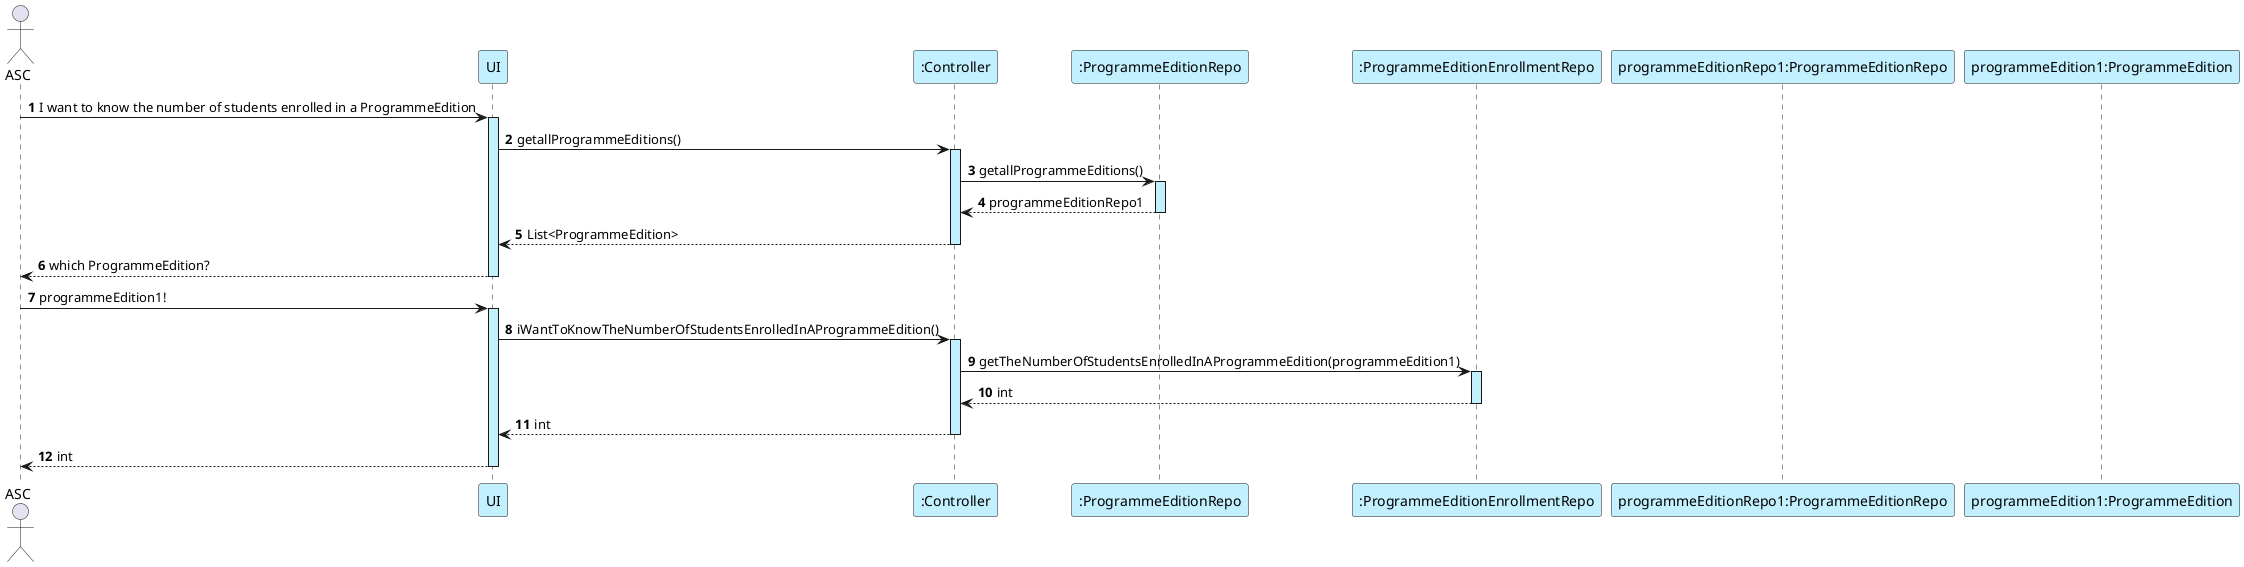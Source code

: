 @startuml US21
actor ASC
participant UI #application
participant ":Controller" #application
participant ":ProgrammeEditionRepo" #application
participant ":ProgrammeEditionEnrollmentRepo" #application
participant "programmeEditionRepo1:ProgrammeEditionRepo"#application
participant "programmeEdition1:ProgrammeEdition" #application

autonumber

ASC -> UI  ++ #application : I want to know the number of students enrolled in a ProgrammeEdition
UI -> ":Controller" ++ #application: getallProgrammeEditions()
":Controller" -> ":ProgrammeEditionRepo" ++ #application: getallProgrammeEditions()
":ProgrammeEditionRepo" --> ":Controller" -- : programmeEditionRepo1
":Controller" --> UI -- : List<ProgrammeEdition>
UI --> ASC -- : which ProgrammeEdition?
ASC -> UI ++ #application: programmeEdition1!
UI -> ":Controller" ++ #application: iWantToKnowTheNumberOfStudentsEnrolledInAProgrammeEdition()
":Controller" -> ":ProgrammeEditionEnrollmentRepo" ++ #application : getTheNumberOfStudentsEnrolledInAProgrammeEdition(programmeEdition1)
":ProgrammeEditionEnrollmentRepo" --> ":Controller" -- #application : int
":Controller" --> "UI" -- #application : int
"UI" --> ASC -- #application : int
@enduml